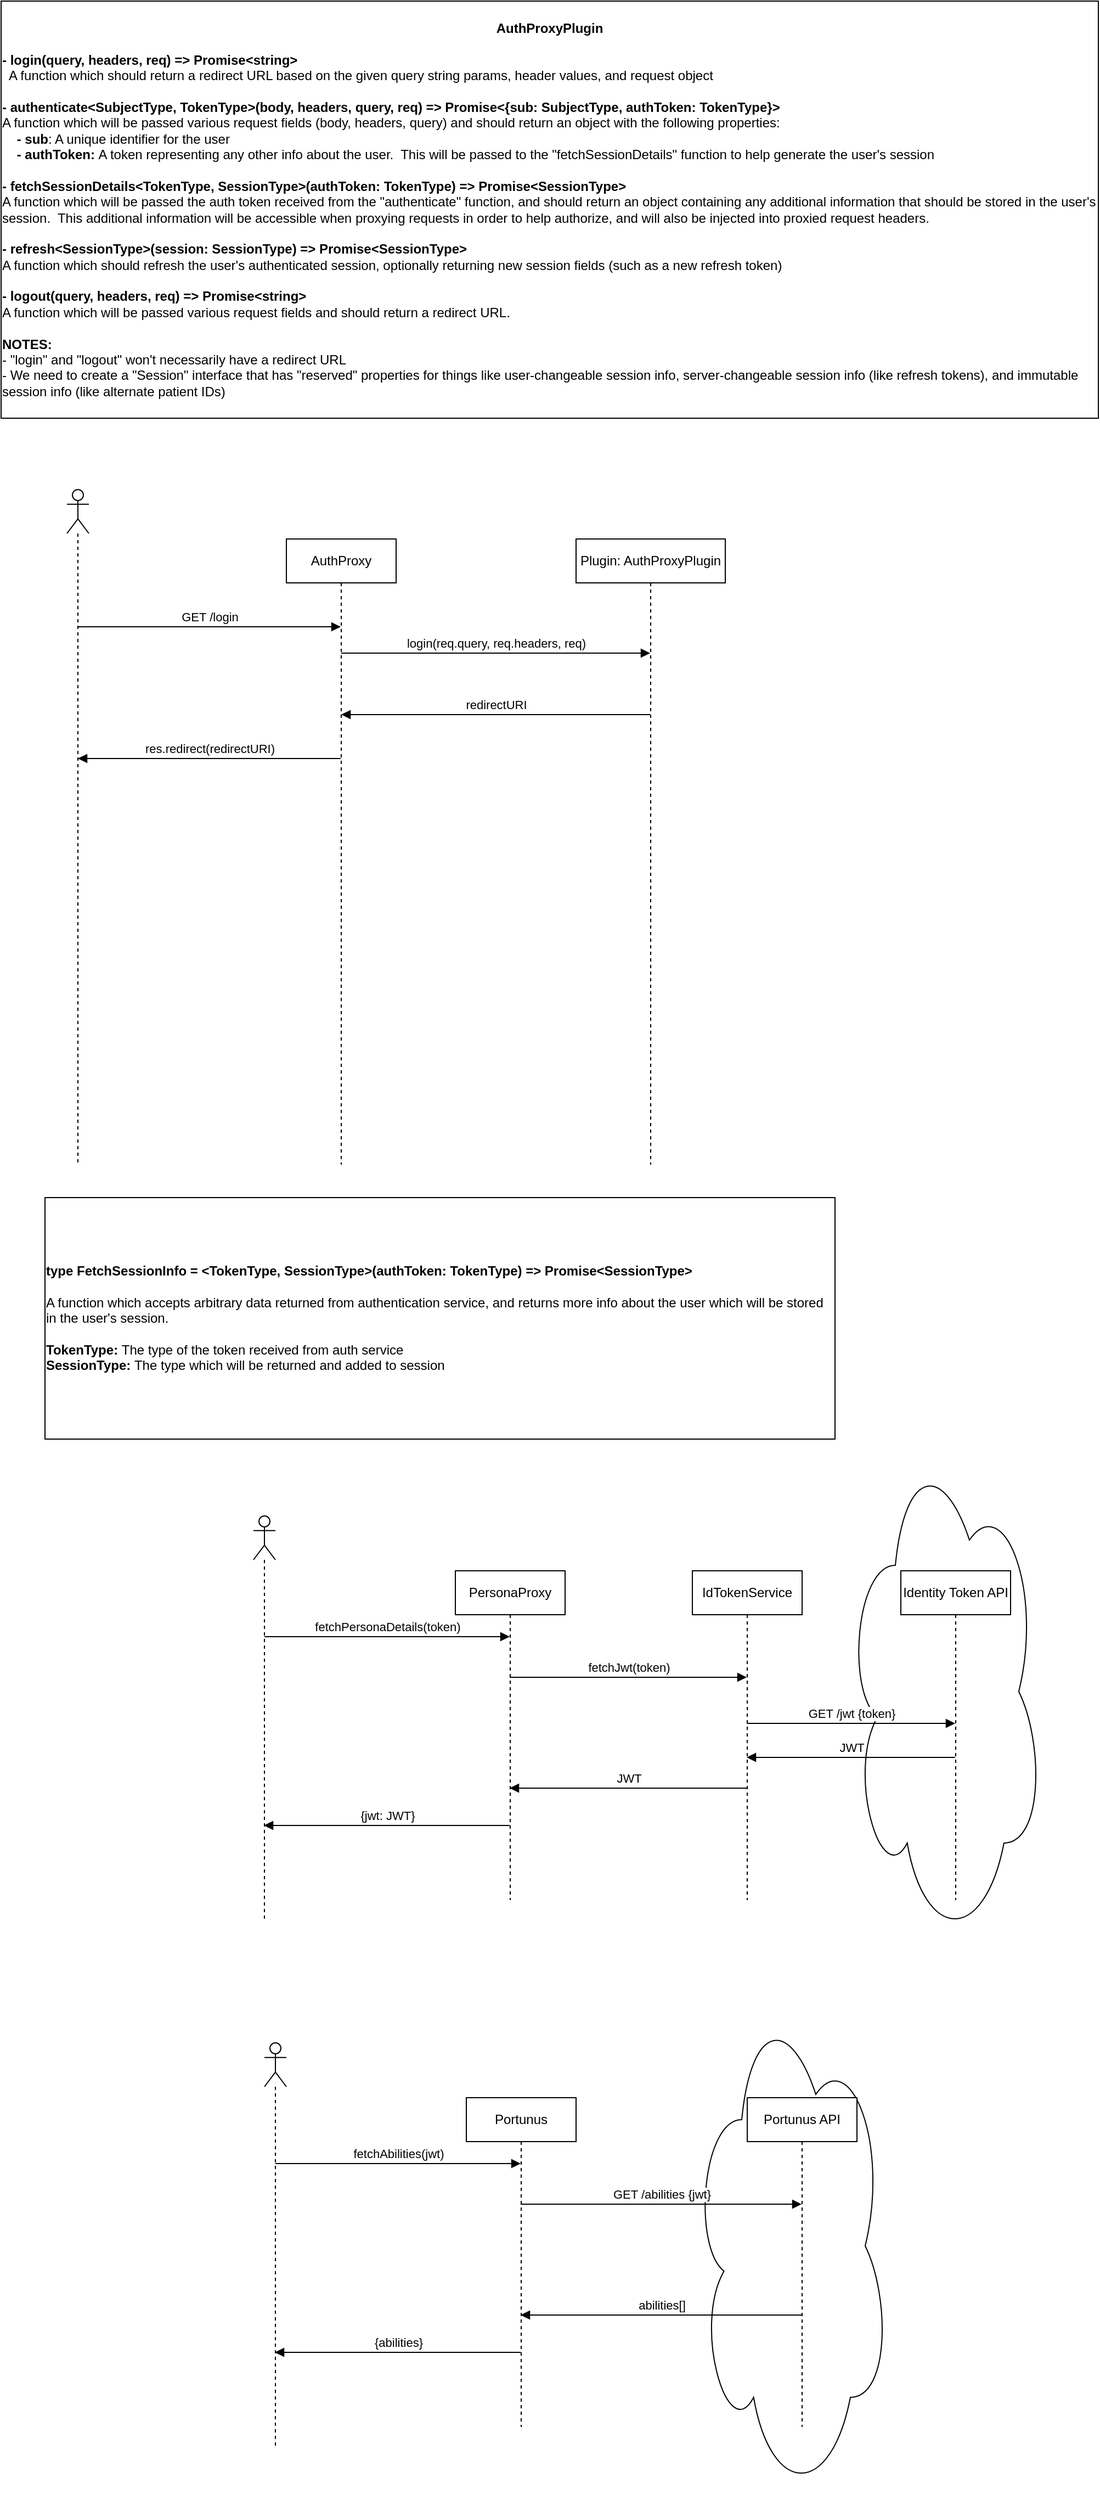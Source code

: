 <mxfile version="14.2.9" type="github">
  <diagram name="Page-1" id="9f46799a-70d6-7492-0946-bef42562c5a5">
    <mxGraphModel dx="2373" dy="3366" grid="1" gridSize="10" guides="1" tooltips="1" connect="1" arrows="1" fold="1" page="1" pageScale="1" pageWidth="1100" pageHeight="850" background="#ffffff" math="0" shadow="0">
      <root>
        <mxCell id="0" />
        <mxCell id="1" parent="0" />
        <mxCell id="w1PzRN34txhDw9UbGB5l-29" value="" style="ellipse;shape=cloud;whiteSpace=wrap;html=1;" vertex="1" parent="1">
          <mxGeometry x="440" y="795" width="180" height="460" as="geometry" />
        </mxCell>
        <mxCell id="w1PzRN34txhDw9UbGB5l-15" value="" style="ellipse;shape=cloud;whiteSpace=wrap;html=1;" vertex="1" parent="1">
          <mxGeometry x="580" y="290" width="180" height="460" as="geometry" />
        </mxCell>
        <mxCell id="w1PzRN34txhDw9UbGB5l-2" value="PersonaProxy" style="shape=umlLifeline;perimeter=lifelinePerimeter;whiteSpace=wrap;html=1;container=1;collapsible=0;recursiveResize=0;outlineConnect=0;" vertex="1" parent="1">
          <mxGeometry x="224" y="410" width="100" height="300" as="geometry" />
        </mxCell>
        <mxCell id="w1PzRN34txhDw9UbGB5l-3" value="&lt;div style=&quot;text-align: left&quot;&gt;&lt;b&gt;type FetchSessionInfo = &amp;lt;TokenType, SessionType&amp;gt;(authToken: TokenType) =&amp;gt; Promise&amp;lt;SessionType&amp;gt;&lt;/b&gt;&lt;/div&gt;&lt;br&gt;&lt;div style=&quot;text-align: left&quot;&gt;A function which accepts arbitrary data returned from authentication service, and returns more info about the user which will be stored in the user&#39;s session.&lt;/div&gt;&lt;br&gt;&lt;div style=&quot;text-align: left&quot;&gt;&lt;b&gt;TokenType:&lt;/b&gt;&lt;span&gt;&amp;nbsp;The type of the token received from auth service&lt;/span&gt;&lt;/div&gt;&lt;b&gt;&lt;div style=&quot;text-align: left&quot;&gt;&lt;b&gt;SessionType:&lt;/b&gt;&lt;span style=&quot;font-weight: normal&quot;&gt;&amp;nbsp;The type which will be returned and added to session&lt;/span&gt;&lt;/div&gt;&lt;/b&gt;" style="rounded=0;whiteSpace=wrap;html=1;" vertex="1" parent="1">
          <mxGeometry x="-150" y="70" width="720" height="220" as="geometry" />
        </mxCell>
        <mxCell id="w1PzRN34txhDw9UbGB5l-9" value="" style="shape=umlLifeline;participant=umlActor;perimeter=lifelinePerimeter;whiteSpace=wrap;html=1;container=1;collapsible=0;recursiveResize=0;verticalAlign=top;spacingTop=36;outlineConnect=0;" vertex="1" parent="1">
          <mxGeometry x="40" y="360" width="20" height="370" as="geometry" />
        </mxCell>
        <mxCell id="w1PzRN34txhDw9UbGB5l-10" value="fetchPersonaDetails(token)" style="html=1;verticalAlign=bottom;endArrow=block;" edge="1" parent="w1PzRN34txhDw9UbGB5l-9" target="w1PzRN34txhDw9UbGB5l-2">
          <mxGeometry width="80" relative="1" as="geometry">
            <mxPoint x="10" y="110" as="sourcePoint" />
            <mxPoint x="90" y="110" as="targetPoint" />
          </mxGeometry>
        </mxCell>
        <mxCell id="w1PzRN34txhDw9UbGB5l-11" value="IdTokenService" style="shape=umlLifeline;perimeter=lifelinePerimeter;whiteSpace=wrap;html=1;container=1;collapsible=0;recursiveResize=0;outlineConnect=0;" vertex="1" parent="1">
          <mxGeometry x="440" y="410" width="100" height="300" as="geometry" />
        </mxCell>
        <mxCell id="w1PzRN34txhDw9UbGB5l-12" value="fetchJwt(token)" style="html=1;verticalAlign=bottom;endArrow=block;" edge="1" parent="1">
          <mxGeometry width="80" relative="1" as="geometry">
            <mxPoint x="273.5" y="507" as="sourcePoint" />
            <mxPoint x="489.5" y="507" as="targetPoint" />
          </mxGeometry>
        </mxCell>
        <mxCell id="w1PzRN34txhDw9UbGB5l-13" value="Identity Token API" style="shape=umlLifeline;perimeter=lifelinePerimeter;whiteSpace=wrap;html=1;container=1;collapsible=0;recursiveResize=0;outlineConnect=0;" vertex="1" parent="1">
          <mxGeometry x="630" y="410" width="100" height="300" as="geometry" />
        </mxCell>
        <mxCell id="w1PzRN34txhDw9UbGB5l-14" value="GET /jwt {token}" style="html=1;verticalAlign=bottom;endArrow=block;" edge="1" parent="1">
          <mxGeometry width="80" relative="1" as="geometry">
            <mxPoint x="489.5" y="549" as="sourcePoint" />
            <mxPoint x="679.5" y="549" as="targetPoint" />
          </mxGeometry>
        </mxCell>
        <mxCell id="w1PzRN34txhDw9UbGB5l-16" value="JWT" style="html=1;verticalAlign=bottom;endArrow=block;" edge="1" parent="1">
          <mxGeometry width="80" relative="1" as="geometry">
            <mxPoint x="679.5" y="580" as="sourcePoint" />
            <mxPoint x="489.5" y="580" as="targetPoint" />
          </mxGeometry>
        </mxCell>
        <mxCell id="w1PzRN34txhDw9UbGB5l-17" value="JWT" style="html=1;verticalAlign=bottom;endArrow=block;" edge="1" parent="1">
          <mxGeometry width="80" relative="1" as="geometry">
            <mxPoint x="489.5" y="608" as="sourcePoint" />
            <mxPoint x="273.5" y="608" as="targetPoint" />
          </mxGeometry>
        </mxCell>
        <mxCell id="w1PzRN34txhDw9UbGB5l-18" value="{jwt: JWT}" style="html=1;verticalAlign=bottom;endArrow=block;" edge="1" parent="1">
          <mxGeometry width="80" relative="1" as="geometry">
            <mxPoint x="273.5" y="642" as="sourcePoint" />
            <mxPoint x="49.5" y="642" as="targetPoint" />
          </mxGeometry>
        </mxCell>
        <mxCell id="w1PzRN34txhDw9UbGB5l-19" value="Portunus" style="shape=umlLifeline;perimeter=lifelinePerimeter;whiteSpace=wrap;html=1;container=1;collapsible=0;recursiveResize=0;outlineConnect=0;" vertex="1" parent="1">
          <mxGeometry x="234" y="890" width="100" height="300" as="geometry" />
        </mxCell>
        <mxCell id="w1PzRN34txhDw9UbGB5l-20" value="" style="shape=umlLifeline;participant=umlActor;perimeter=lifelinePerimeter;whiteSpace=wrap;html=1;container=1;collapsible=0;recursiveResize=0;verticalAlign=top;spacingTop=36;outlineConnect=0;" vertex="1" parent="1">
          <mxGeometry x="50" y="840" width="20" height="370" as="geometry" />
        </mxCell>
        <mxCell id="w1PzRN34txhDw9UbGB5l-21" value="fetchAbilities(jwt)" style="html=1;verticalAlign=bottom;endArrow=block;" edge="1" parent="w1PzRN34txhDw9UbGB5l-20" target="w1PzRN34txhDw9UbGB5l-19">
          <mxGeometry width="80" relative="1" as="geometry">
            <mxPoint x="10" y="110" as="sourcePoint" />
            <mxPoint x="90" y="110" as="targetPoint" />
          </mxGeometry>
        </mxCell>
        <mxCell id="w1PzRN34txhDw9UbGB5l-23" value="GET /abilities {jwt}" style="html=1;verticalAlign=bottom;endArrow=block;" edge="1" parent="1" target="w1PzRN34txhDw9UbGB5l-30">
          <mxGeometry width="80" relative="1" as="geometry">
            <mxPoint x="283.5" y="987" as="sourcePoint" />
            <mxPoint x="499.5" y="987" as="targetPoint" />
          </mxGeometry>
        </mxCell>
        <mxCell id="w1PzRN34txhDw9UbGB5l-27" value="abilities[]" style="html=1;verticalAlign=bottom;endArrow=block;" edge="1" parent="1" source="w1PzRN34txhDw9UbGB5l-30">
          <mxGeometry width="80" relative="1" as="geometry">
            <mxPoint x="499.5" y="1088" as="sourcePoint" />
            <mxPoint x="283.5" y="1088" as="targetPoint" />
          </mxGeometry>
        </mxCell>
        <mxCell id="w1PzRN34txhDw9UbGB5l-28" value="{abilities}" style="html=1;verticalAlign=bottom;endArrow=block;" edge="1" parent="1">
          <mxGeometry width="80" relative="1" as="geometry">
            <mxPoint x="283.5" y="1122" as="sourcePoint" />
            <mxPoint x="59.5" y="1122" as="targetPoint" />
          </mxGeometry>
        </mxCell>
        <mxCell id="w1PzRN34txhDw9UbGB5l-30" value="Portunus API" style="shape=umlLifeline;perimeter=lifelinePerimeter;whiteSpace=wrap;html=1;container=1;collapsible=0;recursiveResize=0;outlineConnect=0;" vertex="1" parent="1">
          <mxGeometry x="490" y="890" width="100" height="300" as="geometry" />
        </mxCell>
        <mxCell id="w1PzRN34txhDw9UbGB5l-31" value="" style="shape=umlLifeline;participant=umlActor;perimeter=lifelinePerimeter;whiteSpace=wrap;html=1;container=1;collapsible=0;recursiveResize=0;verticalAlign=top;spacingTop=36;outlineConnect=0;" vertex="1" parent="1">
          <mxGeometry x="-130" y="-575" width="20" height="615" as="geometry" />
        </mxCell>
        <mxCell id="w1PzRN34txhDw9UbGB5l-32" value="AuthProxy" style="shape=umlLifeline;perimeter=lifelinePerimeter;whiteSpace=wrap;html=1;container=1;collapsible=0;recursiveResize=0;outlineConnect=0;" vertex="1" parent="1">
          <mxGeometry x="70" y="-530" width="100" height="570" as="geometry" />
        </mxCell>
        <mxCell id="w1PzRN34txhDw9UbGB5l-33" value="GET /login" style="html=1;verticalAlign=bottom;endArrow=block;" edge="1" parent="1" source="w1PzRN34txhDw9UbGB5l-31" target="w1PzRN34txhDw9UbGB5l-32">
          <mxGeometry width="80" relative="1" as="geometry">
            <mxPoint x="-110" y="-460" as="sourcePoint" />
            <mxPoint x="113.5" y="-460" as="targetPoint" />
            <Array as="points">
              <mxPoint x="-50" y="-450" />
            </Array>
          </mxGeometry>
        </mxCell>
        <mxCell id="w1PzRN34txhDw9UbGB5l-34" value="&lt;b&gt;AuthProxyPlugin&lt;/b&gt;&lt;br&gt;&lt;br&gt;&lt;div style=&quot;text-align: left&quot;&gt;&lt;b&gt;- login(query, headers, req) =&amp;gt; Promise&amp;lt;string&amp;gt;&lt;/b&gt;&lt;/div&gt;&lt;div style=&quot;text-align: left&quot;&gt;&amp;nbsp; A function which should return a redirect URL based on the given query string params, header values, and request object&lt;/div&gt;&lt;div style=&quot;text-align: left&quot;&gt;&lt;br&gt;&lt;/div&gt;&lt;div style=&quot;text-align: left&quot;&gt;&lt;b&gt;- authenticate&amp;lt;SubjectType, TokenType&amp;gt;(body, headers, query, req) =&amp;gt; Promise&amp;lt;{sub: SubjectType, authToken: TokenType}&amp;gt;&lt;/b&gt;&lt;/div&gt;&lt;div style=&quot;text-align: left&quot;&gt;A function which will be passed various request fields (body, headers, query) and should return an object with the following properties:&lt;/div&gt;&lt;div style=&quot;text-align: left&quot;&gt;&amp;nbsp; &amp;nbsp; &lt;b&gt;- sub&lt;/b&gt;: A unique identifier for the user&lt;/div&gt;&lt;div style=&quot;text-align: left&quot;&gt;&amp;nbsp; &amp;nbsp; &lt;b&gt;- authToken:&lt;/b&gt;&amp;nbsp;A token representing any other info about the user.&amp;nbsp; This will be passed to the &quot;fetchSessionDetails&quot; function to help generate the user&#39;s session&lt;/div&gt;&lt;div style=&quot;text-align: left&quot;&gt;&lt;br&gt;&lt;/div&gt;&lt;div style=&quot;text-align: left&quot;&gt;&lt;b&gt;- fetchSessionDetails&amp;lt;TokenType, SessionType&amp;gt;(authToken: TokenType) =&amp;gt; Promise&amp;lt;SessionType&amp;gt;&lt;/b&gt;&lt;/div&gt;&lt;div style=&quot;text-align: left&quot;&gt;A function which will be passed the auth token received from the &quot;authenticate&quot; function, and should return an object containing any additional information that should be stored in the user&#39;s session.&amp;nbsp; This additional information will be accessible when proxying requests in order to help authorize, and will also be injected into proxied request headers.&lt;/div&gt;&lt;div style=&quot;text-align: left&quot;&gt;&lt;b&gt;&lt;br&gt;&lt;/b&gt;&lt;/div&gt;&lt;div style=&quot;text-align: left&quot;&gt;&lt;b&gt;- refresh&amp;lt;SessionType&amp;gt;(session: SessionType) =&amp;gt; Promise&amp;lt;SessionType&amp;gt;&lt;/b&gt;&lt;/div&gt;&lt;div style=&quot;text-align: left&quot;&gt;A function which should refresh the user&#39;s authenticated session, optionally returning new session fields (such as a new refresh token)&lt;/div&gt;&lt;div style=&quot;text-align: left&quot;&gt;&lt;b&gt;&lt;br&gt;&lt;/b&gt;&lt;/div&gt;&lt;div style=&quot;text-align: left&quot;&gt;&lt;b&gt;- logout(query, headers, req) =&amp;gt; Promise&amp;lt;string&amp;gt;&amp;nbsp;&lt;/b&gt;&lt;/div&gt;&lt;div style=&quot;text-align: left&quot;&gt;A function which will be passed various request fields and should return a redirect URL.&lt;/div&gt;&lt;div style=&quot;text-align: left&quot;&gt;&lt;br&gt;&lt;/div&gt;&lt;div style=&quot;text-align: left&quot;&gt;&lt;b&gt;NOTES:&lt;/b&gt;&lt;/div&gt;&lt;div style=&quot;text-align: left&quot;&gt;- &quot;login&quot; and &quot;logout&quot; won&#39;t necessarily have a redirect URL&lt;/div&gt;&lt;div style=&quot;text-align: left&quot;&gt;- We need to create a &quot;Session&quot; interface that has &quot;reserved&quot; properties for things like user-changeable session info, server-changeable session info (like refresh tokens), and immutable session info (like alternate patient IDs)&lt;/div&gt;" style="rounded=0;whiteSpace=wrap;html=1;" vertex="1" parent="1">
          <mxGeometry x="-190" y="-1020" width="1000" height="380" as="geometry" />
        </mxCell>
        <mxCell id="w1PzRN34txhDw9UbGB5l-35" value="Plugin: AuthProxyPlugin" style="shape=umlLifeline;perimeter=lifelinePerimeter;whiteSpace=wrap;html=1;container=1;collapsible=0;recursiveResize=0;outlineConnect=0;" vertex="1" parent="1">
          <mxGeometry x="334" y="-530" width="136" height="570" as="geometry" />
        </mxCell>
        <mxCell id="w1PzRN34txhDw9UbGB5l-36" value="login(req.query, req.headers, req)" style="html=1;verticalAlign=bottom;endArrow=block;" edge="1" parent="1" source="w1PzRN34txhDw9UbGB5l-32" target="w1PzRN34txhDw9UbGB5l-35">
          <mxGeometry width="80" relative="1" as="geometry">
            <mxPoint x="130" y="-426" as="sourcePoint" />
            <mxPoint x="360" y="-426" as="targetPoint" />
            <Array as="points">
              <mxPoint x="190.5" y="-426" />
            </Array>
          </mxGeometry>
        </mxCell>
        <mxCell id="w1PzRN34txhDw9UbGB5l-37" value="redirectURI" style="html=1;verticalAlign=bottom;endArrow=block;" edge="1" parent="1" source="w1PzRN34txhDw9UbGB5l-35" target="w1PzRN34txhDw9UbGB5l-32">
          <mxGeometry width="80" relative="1" as="geometry">
            <mxPoint x="380" y="-380" as="sourcePoint" />
            <mxPoint x="164" y="-380" as="targetPoint" />
            <Array as="points">
              <mxPoint x="170" y="-370" />
            </Array>
          </mxGeometry>
        </mxCell>
        <mxCell id="w1PzRN34txhDw9UbGB5l-38" value="res.redirect(redirectURI)" style="html=1;verticalAlign=bottom;endArrow=block;" edge="1" parent="1" source="w1PzRN34txhDw9UbGB5l-32" target="w1PzRN34txhDw9UbGB5l-31">
          <mxGeometry width="80" relative="1" as="geometry">
            <mxPoint x="100" y="-330" as="sourcePoint" />
            <mxPoint x="-90" y="-330" as="targetPoint" />
            <Array as="points">
              <mxPoint x="-79.5" y="-330" />
            </Array>
          </mxGeometry>
        </mxCell>
      </root>
    </mxGraphModel>
  </diagram>
</mxfile>
